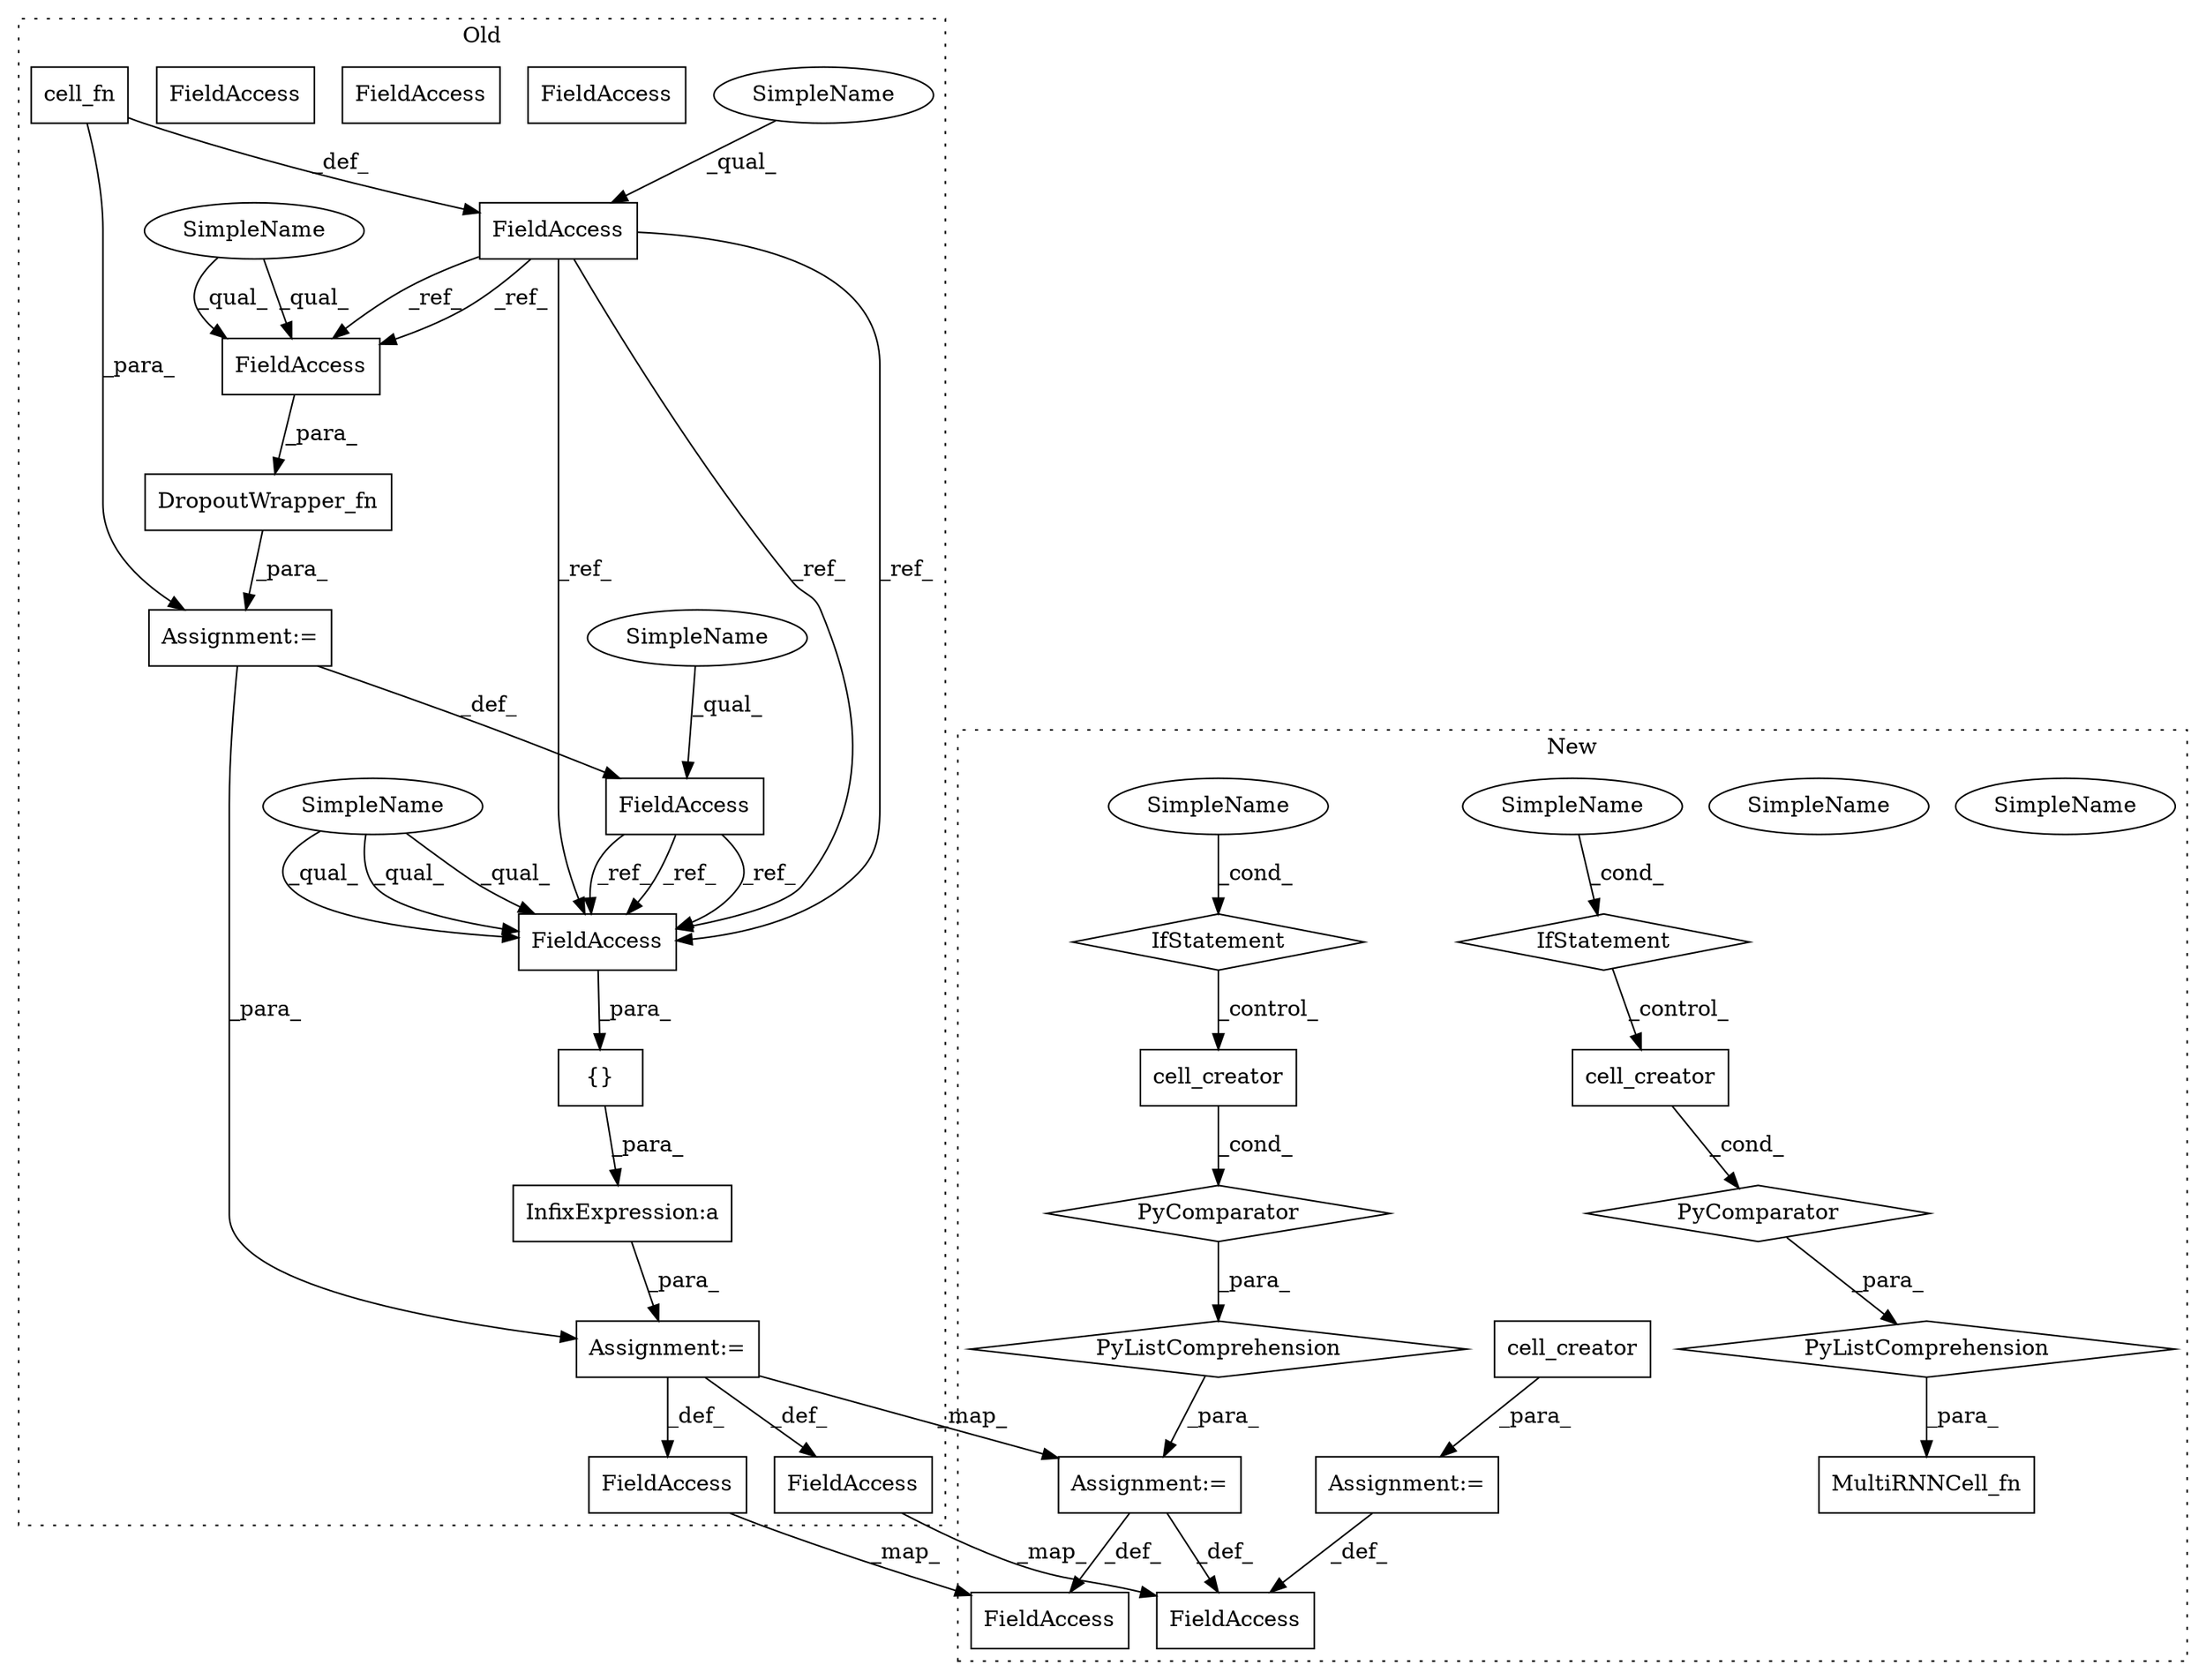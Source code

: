 digraph G {
subgraph cluster0 {
1 [label="cell_fn" a="32" s="64552,64583" l="8,1" shape="box"];
3 [label="InfixExpression:a" a="27" s="65531" l="3" shape="box"];
4 [label="{}" a="4" s="65520,65530" l="1,1" shape="box"];
7 [label="FieldAccess" a="22" s="64542" l="9" shape="box"];
9 [label="DropoutWrapper_fn" a="32" s="65198,65242" l="18,1" shape="box"];
12 [label="Assignment:=" a="7" s="65494" l="1" shape="box"];
15 [label="FieldAccess" a="22" s="65188" l="9" shape="box"];
18 [label="FieldAccess" a="22" s="65216" l="9" shape="box"];
21 [label="Assignment:=" a="7" s="65197" l="1" shape="box"];
22 [label="FieldAccess" a="22" s="65704" l="9" shape="box"];
27 [label="FieldAccess" a="22" s="65485" l="9" shape="box"];
28 [label="FieldAccess" a="22" s="65521" l="9" shape="box"];
29 [label="FieldAccess" a="22" s="65521" l="9" shape="box"];
30 [label="SimpleName" a="42" s="65188" l="4" shape="ellipse"];
31 [label="SimpleName" a="42" s="65521" l="4" shape="ellipse"];
32 [label="SimpleName" a="42" s="64542" l="4" shape="ellipse"];
33 [label="SimpleName" a="42" s="65216" l="4" shape="ellipse"];
36 [label="FieldAccess" a="22" s="65521" l="9" shape="box"];
37 [label="FieldAccess" a="22" s="65216" l="9" shape="box"];
label = "Old";
style="dotted";
}
subgraph cluster1 {
2 [label="cell_creator" a="32" s="66616" l="14" shape="box"];
5 [label="cell_creator" a="32" s="66394" l="14" shape="box"];
6 [label="PyComparator" a="113" s="66478" l="30" shape="diamond"];
8 [label="MultiRNNCell_fn" a="32" s="66585,66738" l="31,-5" shape="box"];
10 [label="PyListComprehension" a="109" s="66394" l="122" shape="diamond"];
11 [label="Assignment:=" a="7" s="66362" l="1" shape="box"];
13 [label="PyListComprehension" a="109" s="66616" l="122" shape="diamond"];
14 [label="PyComparator" a="113" s="66700" l="30" shape="diamond"];
16 [label="SimpleName" a="42" s="66725" l="5" shape="ellipse"];
17 [label="IfStatement" a="25" s="66700" l="30" shape="diamond"];
19 [label="SimpleName" a="42" s="66503" l="5" shape="ellipse"];
20 [label="IfStatement" a="25" s="66478" l="30" shape="diamond"];
23 [label="FieldAccess" a="22" s="66774" l="9" shape="box"];
24 [label="cell_creator" a="32" s="66103" l="14" shape="box"];
25 [label="Assignment:=" a="7" s="66102" l="1" shape="box"];
26 [label="FieldAccess" a="22" s="66353" l="9" shape="box"];
34 [label="SimpleName" a="42" s="66503" l="5" shape="ellipse"];
35 [label="SimpleName" a="42" s="66725" l="5" shape="ellipse"];
label = "New";
style="dotted";
}
1 -> 21 [label="_para_"];
1 -> 7 [label="_def_"];
2 -> 14 [label="_cond_"];
3 -> 12 [label="_para_"];
4 -> 3 [label="_para_"];
5 -> 6 [label="_cond_"];
6 -> 10 [label="_para_"];
7 -> 36 [label="_ref_"];
7 -> 37 [label="_ref_"];
7 -> 36 [label="_ref_"];
7 -> 36 [label="_ref_"];
7 -> 37 [label="_ref_"];
9 -> 21 [label="_para_"];
10 -> 11 [label="_para_"];
11 -> 23 [label="_def_"];
11 -> 26 [label="_def_"];
12 -> 11 [label="_map_"];
12 -> 27 [label="_def_"];
12 -> 22 [label="_def_"];
13 -> 8 [label="_para_"];
14 -> 13 [label="_para_"];
15 -> 36 [label="_ref_"];
15 -> 36 [label="_ref_"];
15 -> 36 [label="_ref_"];
17 -> 2 [label="_control_"];
20 -> 5 [label="_control_"];
21 -> 12 [label="_para_"];
21 -> 15 [label="_def_"];
22 -> 23 [label="_map_"];
24 -> 25 [label="_para_"];
25 -> 23 [label="_def_"];
27 -> 26 [label="_map_"];
30 -> 15 [label="_qual_"];
31 -> 36 [label="_qual_"];
31 -> 36 [label="_qual_"];
31 -> 36 [label="_qual_"];
32 -> 7 [label="_qual_"];
33 -> 37 [label="_qual_"];
33 -> 37 [label="_qual_"];
34 -> 20 [label="_cond_"];
35 -> 17 [label="_cond_"];
36 -> 4 [label="_para_"];
37 -> 9 [label="_para_"];
}